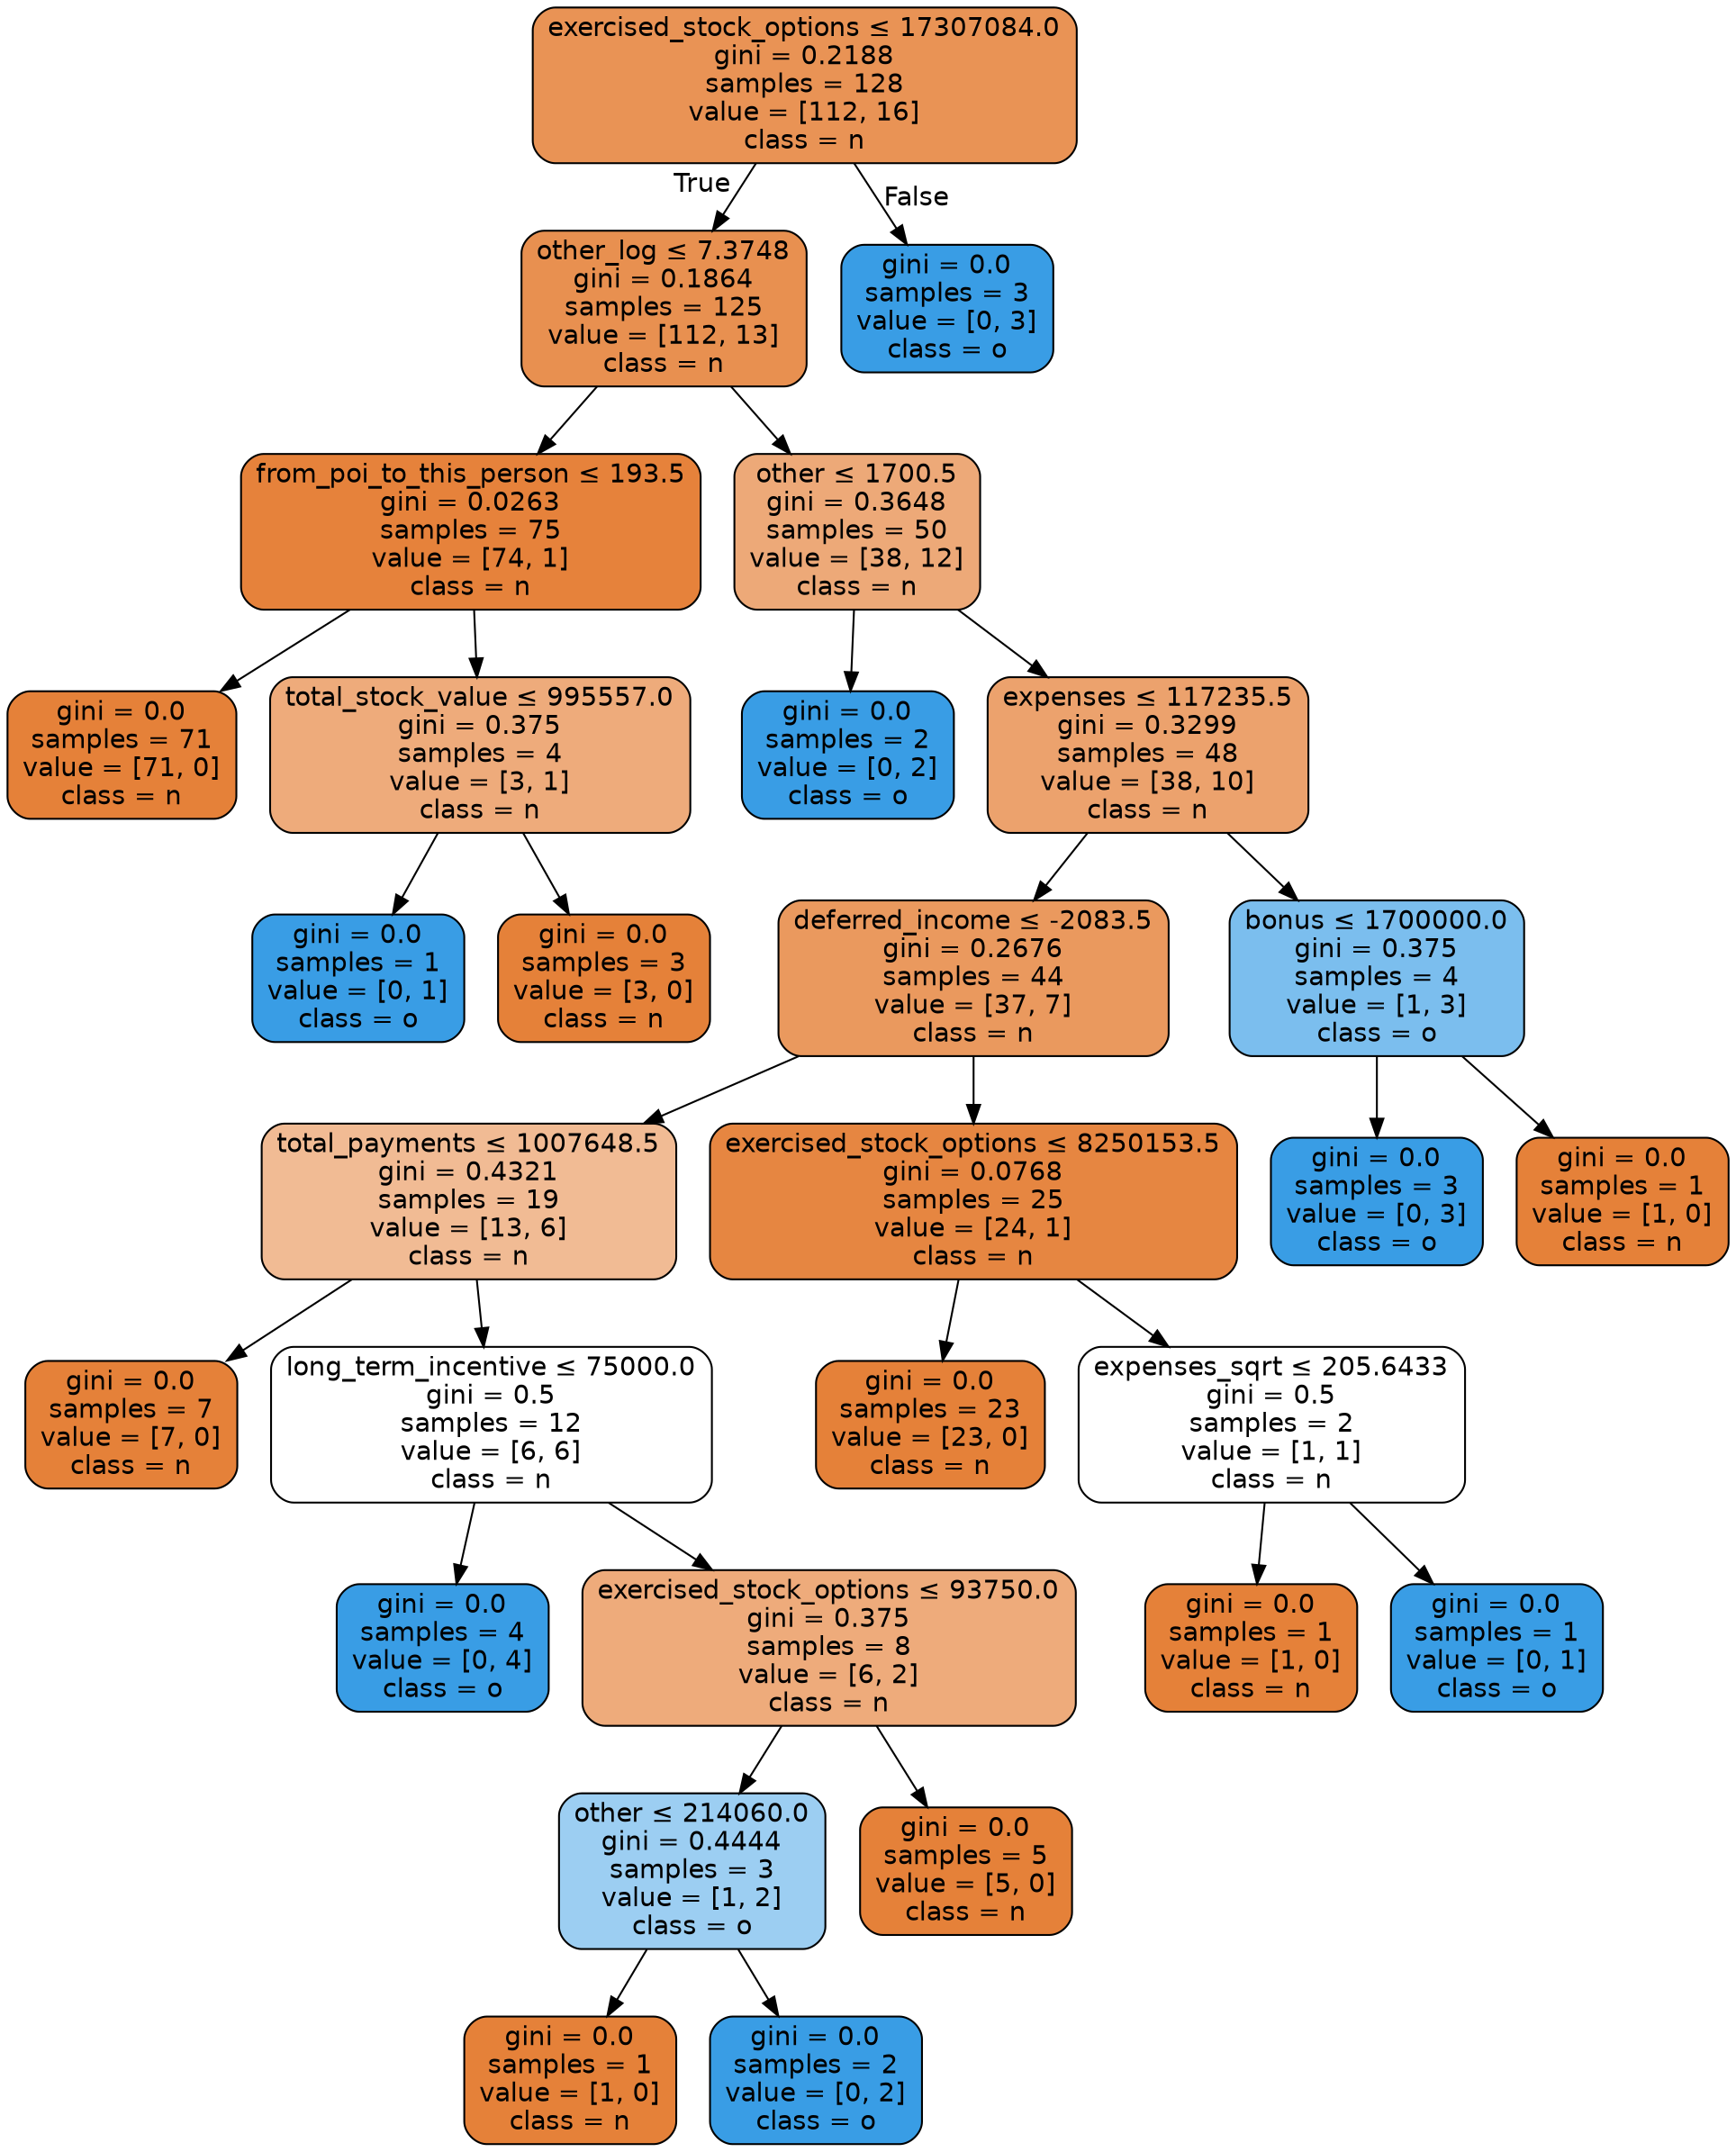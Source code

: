 digraph Tree {
node [shape=box, style="filled, rounded", color="black", fontname=helvetica] ;
edge [fontname=helvetica] ;
0 [label=<exercised_stock_options &le; 17307084.0<br/>gini = 0.2188<br/>samples = 128<br/>value = [112, 16]<br/>class = n>, fillcolor="#e58139db"] ;
1 [label=<other_log &le; 7.3748<br/>gini = 0.1864<br/>samples = 125<br/>value = [112, 13]<br/>class = n>, fillcolor="#e58139e1"] ;
0 -> 1 [labeldistance=2.5, labelangle=45, headlabel="True"] ;
2 [label=<from_poi_to_this_person &le; 193.5<br/>gini = 0.0263<br/>samples = 75<br/>value = [74, 1]<br/>class = n>, fillcolor="#e58139fc"] ;
1 -> 2 ;
3 [label=<gini = 0.0<br/>samples = 71<br/>value = [71, 0]<br/>class = n>, fillcolor="#e58139ff"] ;
2 -> 3 ;
4 [label=<total_stock_value &le; 995557.0<br/>gini = 0.375<br/>samples = 4<br/>value = [3, 1]<br/>class = n>, fillcolor="#e58139aa"] ;
2 -> 4 ;
5 [label=<gini = 0.0<br/>samples = 1<br/>value = [0, 1]<br/>class = o>, fillcolor="#399de5ff"] ;
4 -> 5 ;
6 [label=<gini = 0.0<br/>samples = 3<br/>value = [3, 0]<br/>class = n>, fillcolor="#e58139ff"] ;
4 -> 6 ;
7 [label=<other &le; 1700.5<br/>gini = 0.3648<br/>samples = 50<br/>value = [38, 12]<br/>class = n>, fillcolor="#e58139ae"] ;
1 -> 7 ;
8 [label=<gini = 0.0<br/>samples = 2<br/>value = [0, 2]<br/>class = o>, fillcolor="#399de5ff"] ;
7 -> 8 ;
9 [label=<expenses &le; 117235.5<br/>gini = 0.3299<br/>samples = 48<br/>value = [38, 10]<br/>class = n>, fillcolor="#e58139bc"] ;
7 -> 9 ;
10 [label=<deferred_income &le; -2083.5<br/>gini = 0.2676<br/>samples = 44<br/>value = [37, 7]<br/>class = n>, fillcolor="#e58139cf"] ;
9 -> 10 ;
11 [label=<total_payments &le; 1007648.5<br/>gini = 0.4321<br/>samples = 19<br/>value = [13, 6]<br/>class = n>, fillcolor="#e5813989"] ;
10 -> 11 ;
12 [label=<gini = 0.0<br/>samples = 7<br/>value = [7, 0]<br/>class = n>, fillcolor="#e58139ff"] ;
11 -> 12 ;
13 [label=<long_term_incentive &le; 75000.0<br/>gini = 0.5<br/>samples = 12<br/>value = [6, 6]<br/>class = n>, fillcolor="#e5813900"] ;
11 -> 13 ;
14 [label=<gini = 0.0<br/>samples = 4<br/>value = [0, 4]<br/>class = o>, fillcolor="#399de5ff"] ;
13 -> 14 ;
15 [label=<exercised_stock_options &le; 93750.0<br/>gini = 0.375<br/>samples = 8<br/>value = [6, 2]<br/>class = n>, fillcolor="#e58139aa"] ;
13 -> 15 ;
16 [label=<other &le; 214060.0<br/>gini = 0.4444<br/>samples = 3<br/>value = [1, 2]<br/>class = o>, fillcolor="#399de57f"] ;
15 -> 16 ;
17 [label=<gini = 0.0<br/>samples = 1<br/>value = [1, 0]<br/>class = n>, fillcolor="#e58139ff"] ;
16 -> 17 ;
18 [label=<gini = 0.0<br/>samples = 2<br/>value = [0, 2]<br/>class = o>, fillcolor="#399de5ff"] ;
16 -> 18 ;
19 [label=<gini = 0.0<br/>samples = 5<br/>value = [5, 0]<br/>class = n>, fillcolor="#e58139ff"] ;
15 -> 19 ;
20 [label=<exercised_stock_options &le; 8250153.5<br/>gini = 0.0768<br/>samples = 25<br/>value = [24, 1]<br/>class = n>, fillcolor="#e58139f4"] ;
10 -> 20 ;
21 [label=<gini = 0.0<br/>samples = 23<br/>value = [23, 0]<br/>class = n>, fillcolor="#e58139ff"] ;
20 -> 21 ;
22 [label=<expenses_sqrt &le; 205.6433<br/>gini = 0.5<br/>samples = 2<br/>value = [1, 1]<br/>class = n>, fillcolor="#e5813900"] ;
20 -> 22 ;
23 [label=<gini = 0.0<br/>samples = 1<br/>value = [1, 0]<br/>class = n>, fillcolor="#e58139ff"] ;
22 -> 23 ;
24 [label=<gini = 0.0<br/>samples = 1<br/>value = [0, 1]<br/>class = o>, fillcolor="#399de5ff"] ;
22 -> 24 ;
25 [label=<bonus &le; 1700000.0<br/>gini = 0.375<br/>samples = 4<br/>value = [1, 3]<br/>class = o>, fillcolor="#399de5aa"] ;
9 -> 25 ;
26 [label=<gini = 0.0<br/>samples = 3<br/>value = [0, 3]<br/>class = o>, fillcolor="#399de5ff"] ;
25 -> 26 ;
27 [label=<gini = 0.0<br/>samples = 1<br/>value = [1, 0]<br/>class = n>, fillcolor="#e58139ff"] ;
25 -> 27 ;
28 [label=<gini = 0.0<br/>samples = 3<br/>value = [0, 3]<br/>class = o>, fillcolor="#399de5ff"] ;
0 -> 28 [labeldistance=2.5, labelangle=-45, headlabel="False"] ;
}